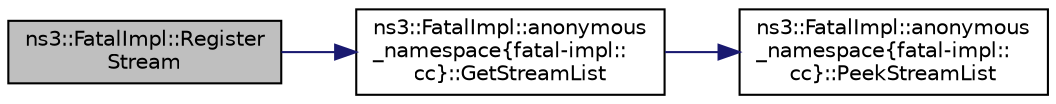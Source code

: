 digraph "ns3::FatalImpl::RegisterStream"
{
 // LATEX_PDF_SIZE
  edge [fontname="Helvetica",fontsize="10",labelfontname="Helvetica",labelfontsize="10"];
  node [fontname="Helvetica",fontsize="10",shape=record];
  rankdir="LR";
  Node1 [label="ns3::FatalImpl::Register\lStream",height=0.2,width=0.4,color="black", fillcolor="grey75", style="filled", fontcolor="black",tooltip="Register a stream to be flushed on abnormal exit."];
  Node1 -> Node2 [color="midnightblue",fontsize="10",style="solid",fontname="Helvetica"];
  Node2 [label="ns3::FatalImpl::anonymous\l_namespace\{fatal-impl::\lcc\}::GetStreamList",height=0.2,width=0.4,color="black", fillcolor="white", style="filled",URL="$group__fatalimpl.html#ga2814aeda1d8c854812b1e3e19eff36bd",tooltip="Get the stream list, initializing it if necessary."];
  Node2 -> Node3 [color="midnightblue",fontsize="10",style="solid",fontname="Helvetica"];
  Node3 [label="ns3::FatalImpl::anonymous\l_namespace\{fatal-impl::\lcc\}::PeekStreamList",height=0.2,width=0.4,color="black", fillcolor="white", style="filled",URL="$group__fatalimpl.html#ga18b8a98636d4a7a21d09563728fd22b8",tooltip="Static variable pointing to the list of output streams to be flushed on fatal errors."];
}
